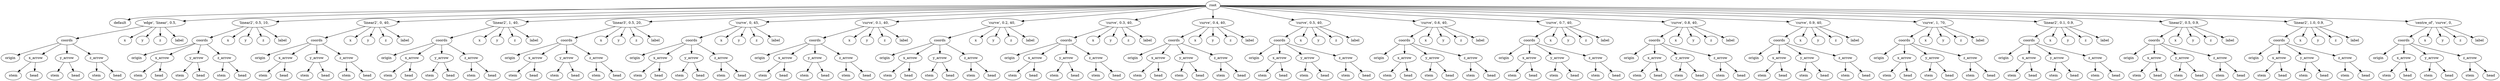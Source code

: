 digraph default {
    root_957 [label="root"];
    default_958 [label="default"];
    959 [label="'edge',\ 'linear',\ 0\.5,\ "];
    coords_960 [label="coords"];
    origin_961 [label="origin"];
    x_arrow_962 [label="x_arrow"];
    stem_963 [label="stem"];
    head_964 [label="head"];
    y_arrow_965 [label="y_arrow"];
    stem_966 [label="stem"];
    head_967 [label="head"];
    z_arrow_968 [label="z_arrow"];
    stem_969 [label="stem"];
    head_970 [label="head"];
    x_971 [label="x"];
    y_972 [label="y"];
    z_973 [label="z"];
    label_974 [label="label"];
    975 [label="'linear2',\ 0\.5,\ 10,\ "];
    coords_976 [label="coords"];
    origin_977 [label="origin"];
    x_arrow_978 [label="x_arrow"];
    stem_979 [label="stem"];
    head_980 [label="head"];
    y_arrow_981 [label="y_arrow"];
    stem_982 [label="stem"];
    head_983 [label="head"];
    z_arrow_984 [label="z_arrow"];
    stem_985 [label="stem"];
    head_986 [label="head"];
    x_987 [label="x"];
    y_988 [label="y"];
    z_989 [label="z"];
    label_990 [label="label"];
    991 [label="'linear2',\ 0,\ 40,\ "];
    coords_992 [label="coords"];
    origin_993 [label="origin"];
    x_arrow_994 [label="x_arrow"];
    stem_995 [label="stem"];
    head_996 [label="head"];
    y_arrow_997 [label="y_arrow"];
    stem_998 [label="stem"];
    head_999 [label="head"];
    z_arrow_1000 [label="z_arrow"];
    stem_1001 [label="stem"];
    head_1002 [label="head"];
    x_1003 [label="x"];
    y_1004 [label="y"];
    z_1005 [label="z"];
    label_1006 [label="label"];
    1007 [label="'linear2',\ 1,\ 40,\ "];
    coords_1008 [label="coords"];
    origin_1009 [label="origin"];
    x_arrow_1010 [label="x_arrow"];
    stem_1011 [label="stem"];
    head_1012 [label="head"];
    y_arrow_1013 [label="y_arrow"];
    stem_1014 [label="stem"];
    head_1015 [label="head"];
    z_arrow_1016 [label="z_arrow"];
    stem_1017 [label="stem"];
    head_1018 [label="head"];
    x_1019 [label="x"];
    y_1020 [label="y"];
    z_1021 [label="z"];
    label_1022 [label="label"];
    1023 [label="'linear3',\ 0\.5,\ 20,\ "];
    coords_1024 [label="coords"];
    origin_1025 [label="origin"];
    x_arrow_1026 [label="x_arrow"];
    stem_1027 [label="stem"];
    head_1028 [label="head"];
    y_arrow_1029 [label="y_arrow"];
    stem_1030 [label="stem"];
    head_1031 [label="head"];
    z_arrow_1032 [label="z_arrow"];
    stem_1033 [label="stem"];
    head_1034 [label="head"];
    x_1035 [label="x"];
    y_1036 [label="y"];
    z_1037 [label="z"];
    label_1038 [label="label"];
    1039 [label="'curve',\ 0,\ 45,\ "];
    coords_1040 [label="coords"];
    origin_1041 [label="origin"];
    x_arrow_1042 [label="x_arrow"];
    stem_1043 [label="stem"];
    head_1044 [label="head"];
    y_arrow_1045 [label="y_arrow"];
    stem_1046 [label="stem"];
    head_1047 [label="head"];
    z_arrow_1048 [label="z_arrow"];
    stem_1049 [label="stem"];
    head_1050 [label="head"];
    x_1051 [label="x"];
    y_1052 [label="y"];
    z_1053 [label="z"];
    label_1054 [label="label"];
    1055 [label="'curve',\ 0\.1,\ 40,\ "];
    coords_1056 [label="coords"];
    origin_1057 [label="origin"];
    x_arrow_1058 [label="x_arrow"];
    stem_1059 [label="stem"];
    head_1060 [label="head"];
    y_arrow_1061 [label="y_arrow"];
    stem_1062 [label="stem"];
    head_1063 [label="head"];
    z_arrow_1064 [label="z_arrow"];
    stem_1065 [label="stem"];
    head_1066 [label="head"];
    x_1067 [label="x"];
    y_1068 [label="y"];
    z_1069 [label="z"];
    label_1070 [label="label"];
    1071 [label="'curve',\ 0\.2,\ 40,\ "];
    coords_1072 [label="coords"];
    origin_1073 [label="origin"];
    x_arrow_1074 [label="x_arrow"];
    stem_1075 [label="stem"];
    head_1076 [label="head"];
    y_arrow_1077 [label="y_arrow"];
    stem_1078 [label="stem"];
    head_1079 [label="head"];
    z_arrow_1080 [label="z_arrow"];
    stem_1081 [label="stem"];
    head_1082 [label="head"];
    x_1083 [label="x"];
    y_1084 [label="y"];
    z_1085 [label="z"];
    label_1086 [label="label"];
    1087 [label="'curve',\ 0\.3,\ 40,\ "];
    coords_1088 [label="coords"];
    origin_1089 [label="origin"];
    x_arrow_1090 [label="x_arrow"];
    stem_1091 [label="stem"];
    head_1092 [label="head"];
    y_arrow_1093 [label="y_arrow"];
    stem_1094 [label="stem"];
    head_1095 [label="head"];
    z_arrow_1096 [label="z_arrow"];
    stem_1097 [label="stem"];
    head_1098 [label="head"];
    x_1099 [label="x"];
    y_1100 [label="y"];
    z_1101 [label="z"];
    label_1102 [label="label"];
    1103 [label="'curve',\ 0\.4,\ 40,\ "];
    coords_1104 [label="coords"];
    origin_1105 [label="origin"];
    x_arrow_1106 [label="x_arrow"];
    stem_1107 [label="stem"];
    head_1108 [label="head"];
    y_arrow_1109 [label="y_arrow"];
    stem_1110 [label="stem"];
    head_1111 [label="head"];
    z_arrow_1112 [label="z_arrow"];
    stem_1113 [label="stem"];
    head_1114 [label="head"];
    x_1115 [label="x"];
    y_1116 [label="y"];
    z_1117 [label="z"];
    label_1118 [label="label"];
    1119 [label="'curve',\ 0\.5,\ 40,\ "];
    coords_1120 [label="coords"];
    origin_1121 [label="origin"];
    x_arrow_1122 [label="x_arrow"];
    stem_1123 [label="stem"];
    head_1124 [label="head"];
    y_arrow_1125 [label="y_arrow"];
    stem_1126 [label="stem"];
    head_1127 [label="head"];
    z_arrow_1128 [label="z_arrow"];
    stem_1129 [label="stem"];
    head_1130 [label="head"];
    x_1131 [label="x"];
    y_1132 [label="y"];
    z_1133 [label="z"];
    label_1134 [label="label"];
    1135 [label="'curve',\ 0\.6,\ 40,\ "];
    coords_1136 [label="coords"];
    origin_1137 [label="origin"];
    x_arrow_1138 [label="x_arrow"];
    stem_1139 [label="stem"];
    head_1140 [label="head"];
    y_arrow_1141 [label="y_arrow"];
    stem_1142 [label="stem"];
    head_1143 [label="head"];
    z_arrow_1144 [label="z_arrow"];
    stem_1145 [label="stem"];
    head_1146 [label="head"];
    x_1147 [label="x"];
    y_1148 [label="y"];
    z_1149 [label="z"];
    label_1150 [label="label"];
    1151 [label="'curve',\ 0\.7,\ 40,\ "];
    coords_1152 [label="coords"];
    origin_1153 [label="origin"];
    x_arrow_1154 [label="x_arrow"];
    stem_1155 [label="stem"];
    head_1156 [label="head"];
    y_arrow_1157 [label="y_arrow"];
    stem_1158 [label="stem"];
    head_1159 [label="head"];
    z_arrow_1160 [label="z_arrow"];
    stem_1161 [label="stem"];
    head_1162 [label="head"];
    x_1163 [label="x"];
    y_1164 [label="y"];
    z_1165 [label="z"];
    label_1166 [label="label"];
    1167 [label="'curve',\ 0\.8,\ 40,\ "];
    coords_1168 [label="coords"];
    origin_1169 [label="origin"];
    x_arrow_1170 [label="x_arrow"];
    stem_1171 [label="stem"];
    head_1172 [label="head"];
    y_arrow_1173 [label="y_arrow"];
    stem_1174 [label="stem"];
    head_1175 [label="head"];
    z_arrow_1176 [label="z_arrow"];
    stem_1177 [label="stem"];
    head_1178 [label="head"];
    x_1179 [label="x"];
    y_1180 [label="y"];
    z_1181 [label="z"];
    label_1182 [label="label"];
    1183 [label="'curve',\ 0\.9,\ 40,\ "];
    coords_1184 [label="coords"];
    origin_1185 [label="origin"];
    x_arrow_1186 [label="x_arrow"];
    stem_1187 [label="stem"];
    head_1188 [label="head"];
    y_arrow_1189 [label="y_arrow"];
    stem_1190 [label="stem"];
    head_1191 [label="head"];
    z_arrow_1192 [label="z_arrow"];
    stem_1193 [label="stem"];
    head_1194 [label="head"];
    x_1195 [label="x"];
    y_1196 [label="y"];
    z_1197 [label="z"];
    label_1198 [label="label"];
    1199 [label="'curve',\ 1,\ 70,\ "];
    coords_1200 [label="coords"];
    origin_1201 [label="origin"];
    x_arrow_1202 [label="x_arrow"];
    stem_1203 [label="stem"];
    head_1204 [label="head"];
    y_arrow_1205 [label="y_arrow"];
    stem_1206 [label="stem"];
    head_1207 [label="head"];
    z_arrow_1208 [label="z_arrow"];
    stem_1209 [label="stem"];
    head_1210 [label="head"];
    x_1211 [label="x"];
    y_1212 [label="y"];
    z_1213 [label="z"];
    label_1214 [label="label"];
    1215 [label="'linear2',\ 0\.1,\ 0\.9,\ "];
    coords_1216 [label="coords"];
    origin_1217 [label="origin"];
    x_arrow_1218 [label="x_arrow"];
    stem_1219 [label="stem"];
    head_1220 [label="head"];
    y_arrow_1221 [label="y_arrow"];
    stem_1222 [label="stem"];
    head_1223 [label="head"];
    z_arrow_1224 [label="z_arrow"];
    stem_1225 [label="stem"];
    head_1226 [label="head"];
    x_1227 [label="x"];
    y_1228 [label="y"];
    z_1229 [label="z"];
    label_1230 [label="label"];
    1231 [label="'linear2',\ 0\.5,\ 0\.9,\ "];
    coords_1232 [label="coords"];
    origin_1233 [label="origin"];
    x_arrow_1234 [label="x_arrow"];
    stem_1235 [label="stem"];
    head_1236 [label="head"];
    y_arrow_1237 [label="y_arrow"];
    stem_1238 [label="stem"];
    head_1239 [label="head"];
    z_arrow_1240 [label="z_arrow"];
    stem_1241 [label="stem"];
    head_1242 [label="head"];
    x_1243 [label="x"];
    y_1244 [label="y"];
    z_1245 [label="z"];
    label_1246 [label="label"];
    1247 [label="'linear2',\ 1\.0,\ 0\.9,\ "];
    coords_1248 [label="coords"];
    origin_1249 [label="origin"];
    x_arrow_1250 [label="x_arrow"];
    stem_1251 [label="stem"];
    head_1252 [label="head"];
    y_arrow_1253 [label="y_arrow"];
    stem_1254 [label="stem"];
    head_1255 [label="head"];
    z_arrow_1256 [label="z_arrow"];
    stem_1257 [label="stem"];
    head_1258 [label="head"];
    x_1259 [label="x"];
    y_1260 [label="y"];
    z_1261 [label="z"];
    label_1262 [label="label"];
    1263 [label="'centre_of',\ 'curve',\ 0,\ "];
    coords_1264 [label="coords"];
    origin_1265 [label="origin"];
    x_arrow_1266 [label="x_arrow"];
    stem_1267 [label="stem"];
    head_1268 [label="head"];
    y_arrow_1269 [label="y_arrow"];
    stem_1270 [label="stem"];
    head_1271 [label="head"];
    z_arrow_1272 [label="z_arrow"];
    stem_1273 [label="stem"];
    head_1274 [label="head"];
    x_1275 [label="x"];
    y_1276 [label="y"];
    z_1277 [label="z"];
    label_1278 [label="label"];
    root_957 -> default_958;
    root_957 -> 959;
    959 -> coords_960;
    coords_960 -> origin_961;
    coords_960 -> x_arrow_962;
    x_arrow_962 -> stem_963;
    x_arrow_962 -> head_964;
    coords_960 -> y_arrow_965;
    y_arrow_965 -> stem_966;
    y_arrow_965 -> head_967;
    coords_960 -> z_arrow_968;
    z_arrow_968 -> stem_969;
    z_arrow_968 -> head_970;
    959 -> x_971;
    959 -> y_972;
    959 -> z_973;
    959 -> label_974;
    root_957 -> 975;
    975 -> coords_976;
    coords_976 -> origin_977;
    coords_976 -> x_arrow_978;
    x_arrow_978 -> stem_979;
    x_arrow_978 -> head_980;
    coords_976 -> y_arrow_981;
    y_arrow_981 -> stem_982;
    y_arrow_981 -> head_983;
    coords_976 -> z_arrow_984;
    z_arrow_984 -> stem_985;
    z_arrow_984 -> head_986;
    975 -> x_987;
    975 -> y_988;
    975 -> z_989;
    975 -> label_990;
    root_957 -> 991;
    991 -> coords_992;
    coords_992 -> origin_993;
    coords_992 -> x_arrow_994;
    x_arrow_994 -> stem_995;
    x_arrow_994 -> head_996;
    coords_992 -> y_arrow_997;
    y_arrow_997 -> stem_998;
    y_arrow_997 -> head_999;
    coords_992 -> z_arrow_1000;
    z_arrow_1000 -> stem_1001;
    z_arrow_1000 -> head_1002;
    991 -> x_1003;
    991 -> y_1004;
    991 -> z_1005;
    991 -> label_1006;
    root_957 -> 1007;
    1007 -> coords_1008;
    coords_1008 -> origin_1009;
    coords_1008 -> x_arrow_1010;
    x_arrow_1010 -> stem_1011;
    x_arrow_1010 -> head_1012;
    coords_1008 -> y_arrow_1013;
    y_arrow_1013 -> stem_1014;
    y_arrow_1013 -> head_1015;
    coords_1008 -> z_arrow_1016;
    z_arrow_1016 -> stem_1017;
    z_arrow_1016 -> head_1018;
    1007 -> x_1019;
    1007 -> y_1020;
    1007 -> z_1021;
    1007 -> label_1022;
    root_957 -> 1023;
    1023 -> coords_1024;
    coords_1024 -> origin_1025;
    coords_1024 -> x_arrow_1026;
    x_arrow_1026 -> stem_1027;
    x_arrow_1026 -> head_1028;
    coords_1024 -> y_arrow_1029;
    y_arrow_1029 -> stem_1030;
    y_arrow_1029 -> head_1031;
    coords_1024 -> z_arrow_1032;
    z_arrow_1032 -> stem_1033;
    z_arrow_1032 -> head_1034;
    1023 -> x_1035;
    1023 -> y_1036;
    1023 -> z_1037;
    1023 -> label_1038;
    root_957 -> 1039;
    1039 -> coords_1040;
    coords_1040 -> origin_1041;
    coords_1040 -> x_arrow_1042;
    x_arrow_1042 -> stem_1043;
    x_arrow_1042 -> head_1044;
    coords_1040 -> y_arrow_1045;
    y_arrow_1045 -> stem_1046;
    y_arrow_1045 -> head_1047;
    coords_1040 -> z_arrow_1048;
    z_arrow_1048 -> stem_1049;
    z_arrow_1048 -> head_1050;
    1039 -> x_1051;
    1039 -> y_1052;
    1039 -> z_1053;
    1039 -> label_1054;
    root_957 -> 1055;
    1055 -> coords_1056;
    coords_1056 -> origin_1057;
    coords_1056 -> x_arrow_1058;
    x_arrow_1058 -> stem_1059;
    x_arrow_1058 -> head_1060;
    coords_1056 -> y_arrow_1061;
    y_arrow_1061 -> stem_1062;
    y_arrow_1061 -> head_1063;
    coords_1056 -> z_arrow_1064;
    z_arrow_1064 -> stem_1065;
    z_arrow_1064 -> head_1066;
    1055 -> x_1067;
    1055 -> y_1068;
    1055 -> z_1069;
    1055 -> label_1070;
    root_957 -> 1071;
    1071 -> coords_1072;
    coords_1072 -> origin_1073;
    coords_1072 -> x_arrow_1074;
    x_arrow_1074 -> stem_1075;
    x_arrow_1074 -> head_1076;
    coords_1072 -> y_arrow_1077;
    y_arrow_1077 -> stem_1078;
    y_arrow_1077 -> head_1079;
    coords_1072 -> z_arrow_1080;
    z_arrow_1080 -> stem_1081;
    z_arrow_1080 -> head_1082;
    1071 -> x_1083;
    1071 -> y_1084;
    1071 -> z_1085;
    1071 -> label_1086;
    root_957 -> 1087;
    1087 -> coords_1088;
    coords_1088 -> origin_1089;
    coords_1088 -> x_arrow_1090;
    x_arrow_1090 -> stem_1091;
    x_arrow_1090 -> head_1092;
    coords_1088 -> y_arrow_1093;
    y_arrow_1093 -> stem_1094;
    y_arrow_1093 -> head_1095;
    coords_1088 -> z_arrow_1096;
    z_arrow_1096 -> stem_1097;
    z_arrow_1096 -> head_1098;
    1087 -> x_1099;
    1087 -> y_1100;
    1087 -> z_1101;
    1087 -> label_1102;
    root_957 -> 1103;
    1103 -> coords_1104;
    coords_1104 -> origin_1105;
    coords_1104 -> x_arrow_1106;
    x_arrow_1106 -> stem_1107;
    x_arrow_1106 -> head_1108;
    coords_1104 -> y_arrow_1109;
    y_arrow_1109 -> stem_1110;
    y_arrow_1109 -> head_1111;
    coords_1104 -> z_arrow_1112;
    z_arrow_1112 -> stem_1113;
    z_arrow_1112 -> head_1114;
    1103 -> x_1115;
    1103 -> y_1116;
    1103 -> z_1117;
    1103 -> label_1118;
    root_957 -> 1119;
    1119 -> coords_1120;
    coords_1120 -> origin_1121;
    coords_1120 -> x_arrow_1122;
    x_arrow_1122 -> stem_1123;
    x_arrow_1122 -> head_1124;
    coords_1120 -> y_arrow_1125;
    y_arrow_1125 -> stem_1126;
    y_arrow_1125 -> head_1127;
    coords_1120 -> z_arrow_1128;
    z_arrow_1128 -> stem_1129;
    z_arrow_1128 -> head_1130;
    1119 -> x_1131;
    1119 -> y_1132;
    1119 -> z_1133;
    1119 -> label_1134;
    root_957 -> 1135;
    1135 -> coords_1136;
    coords_1136 -> origin_1137;
    coords_1136 -> x_arrow_1138;
    x_arrow_1138 -> stem_1139;
    x_arrow_1138 -> head_1140;
    coords_1136 -> y_arrow_1141;
    y_arrow_1141 -> stem_1142;
    y_arrow_1141 -> head_1143;
    coords_1136 -> z_arrow_1144;
    z_arrow_1144 -> stem_1145;
    z_arrow_1144 -> head_1146;
    1135 -> x_1147;
    1135 -> y_1148;
    1135 -> z_1149;
    1135 -> label_1150;
    root_957 -> 1151;
    1151 -> coords_1152;
    coords_1152 -> origin_1153;
    coords_1152 -> x_arrow_1154;
    x_arrow_1154 -> stem_1155;
    x_arrow_1154 -> head_1156;
    coords_1152 -> y_arrow_1157;
    y_arrow_1157 -> stem_1158;
    y_arrow_1157 -> head_1159;
    coords_1152 -> z_arrow_1160;
    z_arrow_1160 -> stem_1161;
    z_arrow_1160 -> head_1162;
    1151 -> x_1163;
    1151 -> y_1164;
    1151 -> z_1165;
    1151 -> label_1166;
    root_957 -> 1167;
    1167 -> coords_1168;
    coords_1168 -> origin_1169;
    coords_1168 -> x_arrow_1170;
    x_arrow_1170 -> stem_1171;
    x_arrow_1170 -> head_1172;
    coords_1168 -> y_arrow_1173;
    y_arrow_1173 -> stem_1174;
    y_arrow_1173 -> head_1175;
    coords_1168 -> z_arrow_1176;
    z_arrow_1176 -> stem_1177;
    z_arrow_1176 -> head_1178;
    1167 -> x_1179;
    1167 -> y_1180;
    1167 -> z_1181;
    1167 -> label_1182;
    root_957 -> 1183;
    1183 -> coords_1184;
    coords_1184 -> origin_1185;
    coords_1184 -> x_arrow_1186;
    x_arrow_1186 -> stem_1187;
    x_arrow_1186 -> head_1188;
    coords_1184 -> y_arrow_1189;
    y_arrow_1189 -> stem_1190;
    y_arrow_1189 -> head_1191;
    coords_1184 -> z_arrow_1192;
    z_arrow_1192 -> stem_1193;
    z_arrow_1192 -> head_1194;
    1183 -> x_1195;
    1183 -> y_1196;
    1183 -> z_1197;
    1183 -> label_1198;
    root_957 -> 1199;
    1199 -> coords_1200;
    coords_1200 -> origin_1201;
    coords_1200 -> x_arrow_1202;
    x_arrow_1202 -> stem_1203;
    x_arrow_1202 -> head_1204;
    coords_1200 -> y_arrow_1205;
    y_arrow_1205 -> stem_1206;
    y_arrow_1205 -> head_1207;
    coords_1200 -> z_arrow_1208;
    z_arrow_1208 -> stem_1209;
    z_arrow_1208 -> head_1210;
    1199 -> x_1211;
    1199 -> y_1212;
    1199 -> z_1213;
    1199 -> label_1214;
    root_957 -> 1215;
    1215 -> coords_1216;
    coords_1216 -> origin_1217;
    coords_1216 -> x_arrow_1218;
    x_arrow_1218 -> stem_1219;
    x_arrow_1218 -> head_1220;
    coords_1216 -> y_arrow_1221;
    y_arrow_1221 -> stem_1222;
    y_arrow_1221 -> head_1223;
    coords_1216 -> z_arrow_1224;
    z_arrow_1224 -> stem_1225;
    z_arrow_1224 -> head_1226;
    1215 -> x_1227;
    1215 -> y_1228;
    1215 -> z_1229;
    1215 -> label_1230;
    root_957 -> 1231;
    1231 -> coords_1232;
    coords_1232 -> origin_1233;
    coords_1232 -> x_arrow_1234;
    x_arrow_1234 -> stem_1235;
    x_arrow_1234 -> head_1236;
    coords_1232 -> y_arrow_1237;
    y_arrow_1237 -> stem_1238;
    y_arrow_1237 -> head_1239;
    coords_1232 -> z_arrow_1240;
    z_arrow_1240 -> stem_1241;
    z_arrow_1240 -> head_1242;
    1231 -> x_1243;
    1231 -> y_1244;
    1231 -> z_1245;
    1231 -> label_1246;
    root_957 -> 1247;
    1247 -> coords_1248;
    coords_1248 -> origin_1249;
    coords_1248 -> x_arrow_1250;
    x_arrow_1250 -> stem_1251;
    x_arrow_1250 -> head_1252;
    coords_1248 -> y_arrow_1253;
    y_arrow_1253 -> stem_1254;
    y_arrow_1253 -> head_1255;
    coords_1248 -> z_arrow_1256;
    z_arrow_1256 -> stem_1257;
    z_arrow_1256 -> head_1258;
    1247 -> x_1259;
    1247 -> y_1260;
    1247 -> z_1261;
    1247 -> label_1262;
    root_957 -> 1263;
    1263 -> coords_1264;
    coords_1264 -> origin_1265;
    coords_1264 -> x_arrow_1266;
    x_arrow_1266 -> stem_1267;
    x_arrow_1266 -> head_1268;
    coords_1264 -> y_arrow_1269;
    y_arrow_1269 -> stem_1270;
    y_arrow_1269 -> head_1271;
    coords_1264 -> z_arrow_1272;
    z_arrow_1272 -> stem_1273;
    z_arrow_1272 -> head_1274;
    1263 -> x_1275;
    1263 -> y_1276;
    1263 -> z_1277;
    1263 -> label_1278;
}
